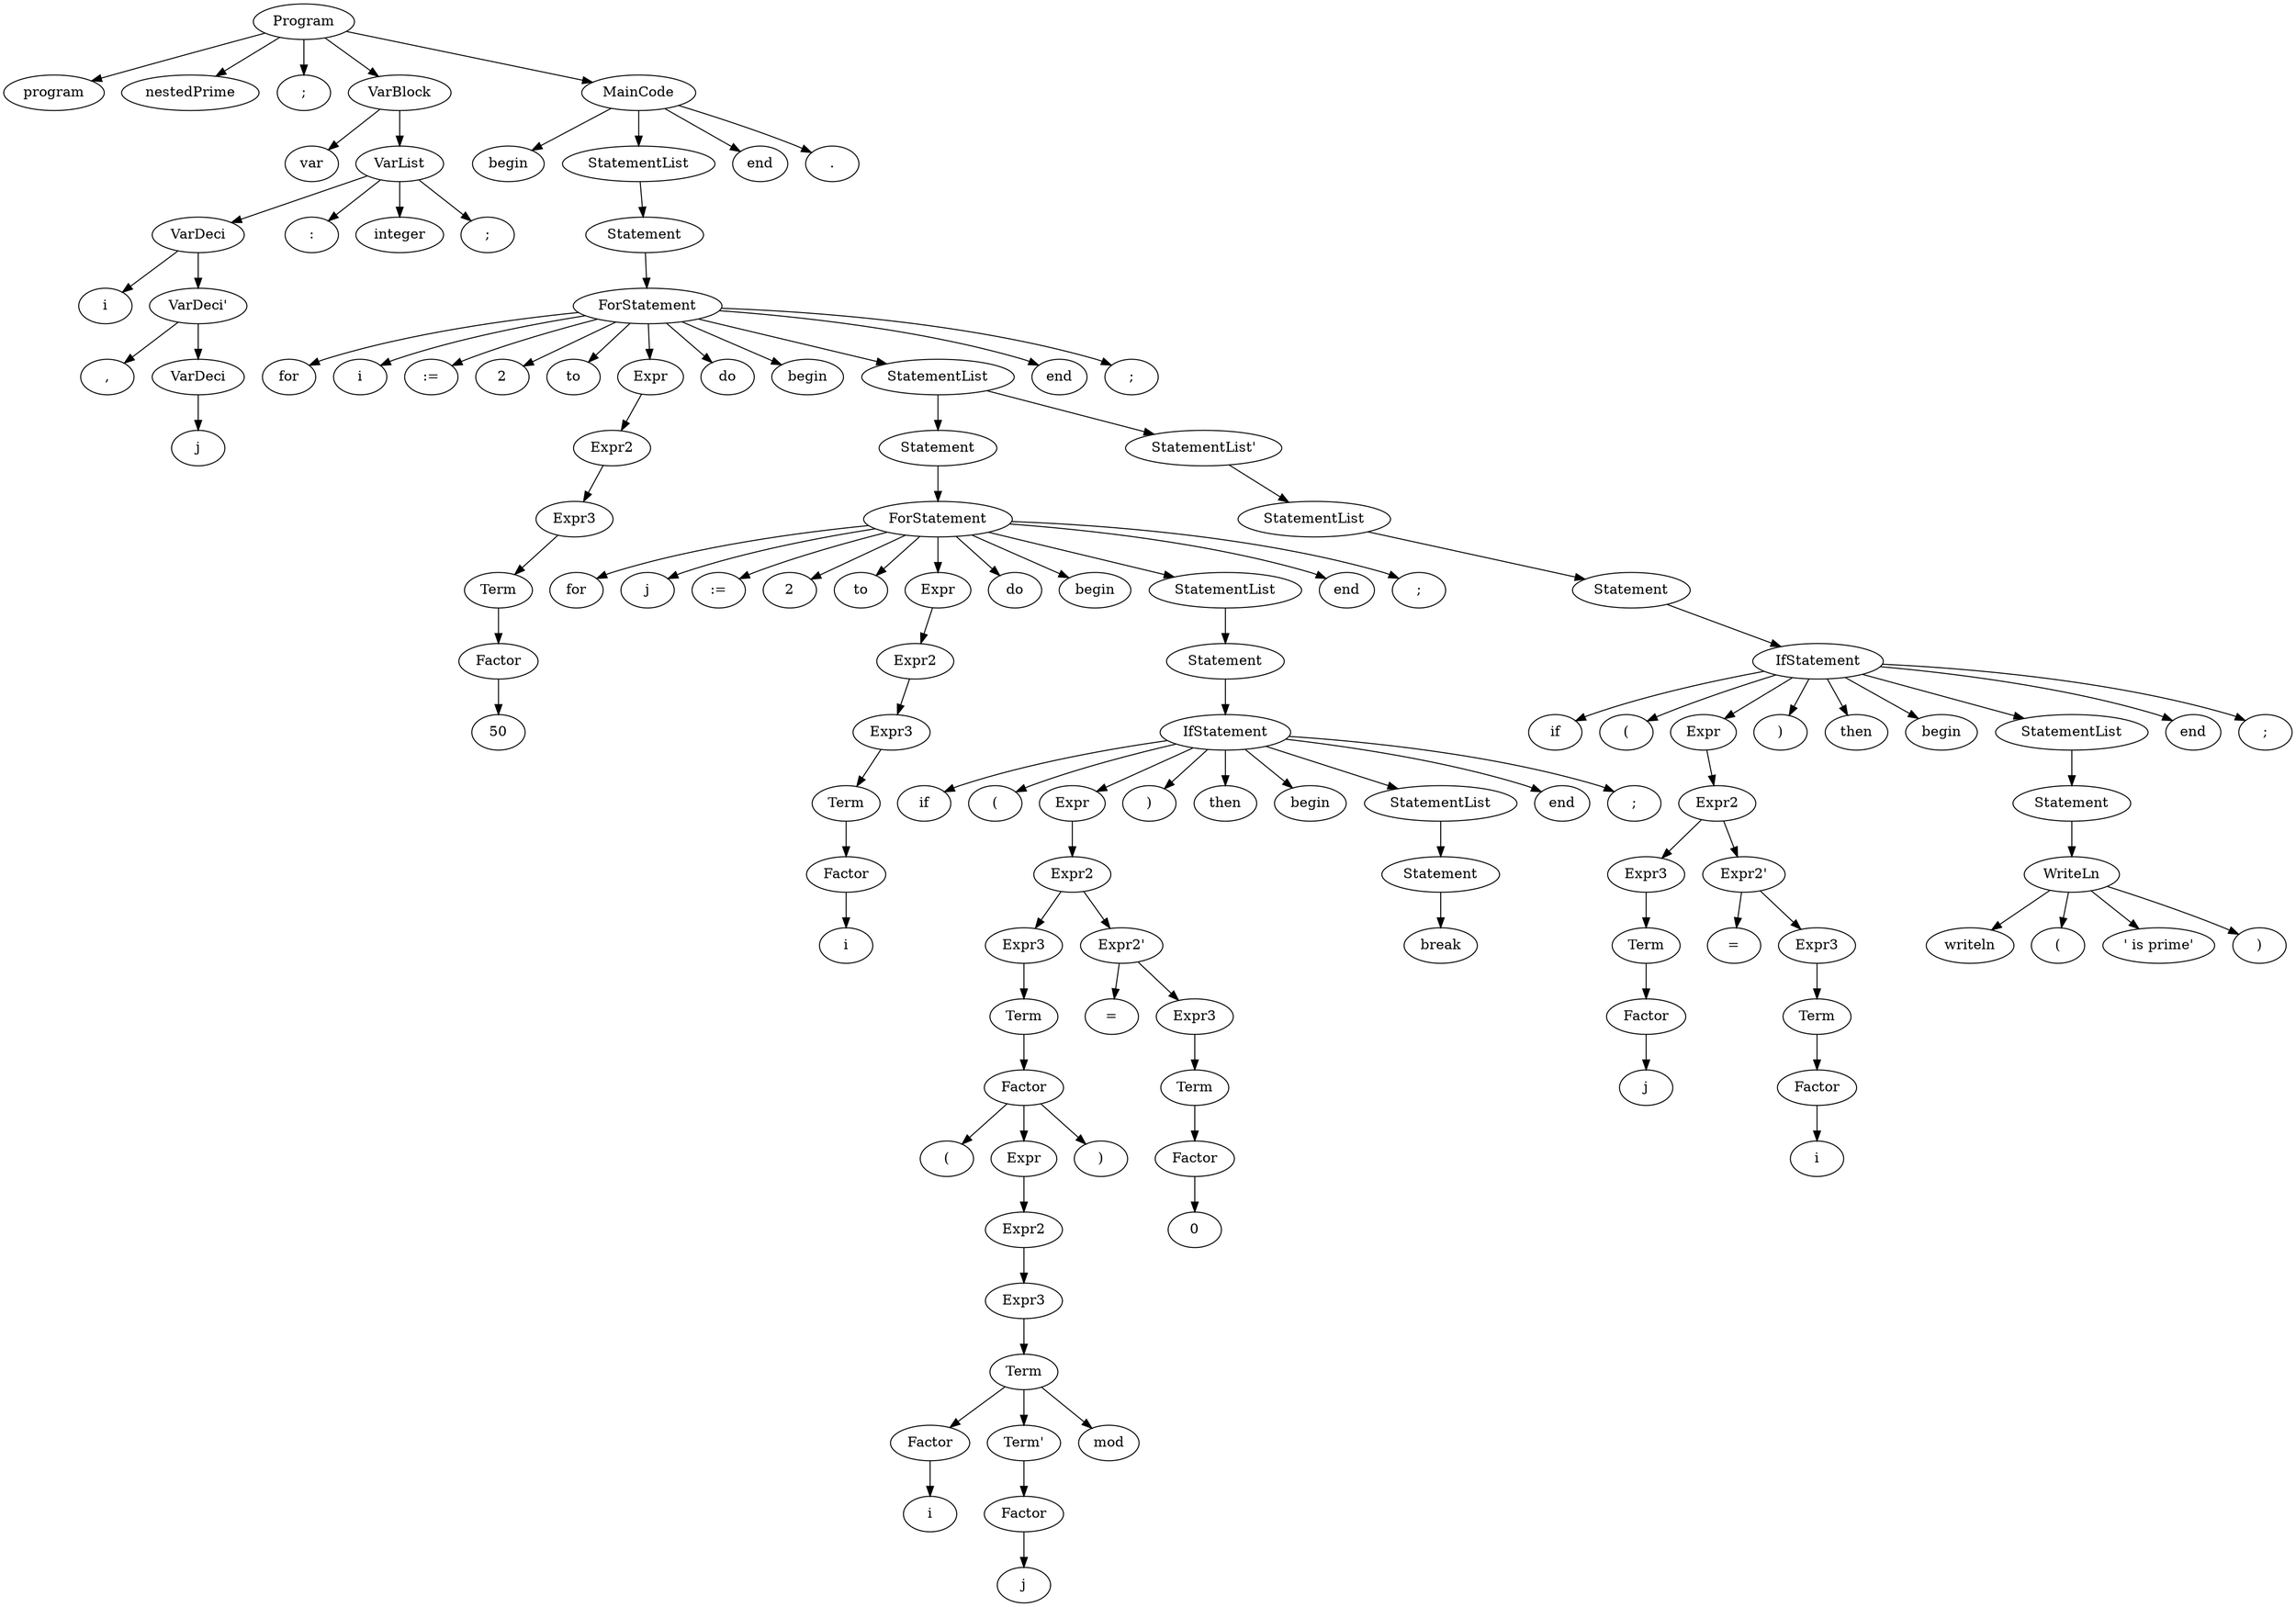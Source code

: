 digraph tree {
    "029fee45-2bf8-4015-9bec-a3e1f261e1d2" [label="Program"];
    "ad654ad9-5887-4383-8b40-84adfd88cf74" [label="program"];
    "20ee6e02-8edb-4541-85af-109ce7ee781a" [label="nestedPrime"];
    "61e89c68-4179-4cee-9ed6-88048e2165db" [label=";"];
    "ea2a4f4e-c978-48c9-a851-aca3e4189043" [label="VarBlock"];
    "6858449e-b9be-4859-ac60-261f7585b436" [label="var"];
    "44f39213-fb6d-46cf-8937-0d817d59ba5a" [label="VarList"];
    "43eb1b5f-9569-49b8-807e-0fdf9b54d37e" [label="VarDeci"];
    "2652ad1c-80bc-4b78-a18f-0cec09dbd0a9" [label="i"];
    "da0fa0ea-67b1-40b0-b6e2-0825800ab5e3" [label="VarDeci'"];
    "947dff59-fe74-469e-a04d-885cf23b7646" [label=","];
    "abfc2f90-064f-43cc-b988-e8177f3172b7" [label="VarDeci"];
    "4f4b0a9a-2c9b-4fca-aee1-2e9451fdc51a" [label="j"];
    "421d2a28-3e94-46d3-8427-80ae489839ed" [label=":"];
    "1a1beed5-fd6d-4c15-936f-132f6c98eccc" [label="integer"];
    "bf78e080-ed43-4d05-b9e4-67635b1a5189" [label=";"];
    "5400e154-b3b9-4026-a4e2-e3aa265f6c42" [label="MainCode"];
    "2db49289-3ea3-4e2c-957f-11ad06536203" [label="begin"];
    "b5300098-bfdb-41ad-aa4f-90ebf3064053" [label="StatementList"];
    "ed7d62e1-ea65-43fa-8818-e4089b18fc1a" [label="Statement"];
    "46f2558e-94b4-4d49-9b8b-4b10219b8c6c" [label="ForStatement"];
    "36261cf3-9941-4b7d-a855-4c914af3c56d" [label="for"];
    "5d79ef98-0af9-45c9-9592-a8cf6ff655e3" [label="i"];
    "17631658-7940-488d-8dae-733eb43bd117" [label=":="];
    "174176c5-3ed4-4c68-943c-66a5fbd587ec" [label="2"];
    "9c929e6f-7612-438f-a400-8405f8301397" [label="to"];
    "76991677-4857-4ad8-ad7d-4f95eef10462" [label="Expr"];
    "2b8ccaf2-34b5-4af0-a943-089e3bc6be58" [label="Expr2"];
    "e7820868-2bff-41bb-9d35-87eae3a57c6d" [label="Expr3"];
    "2550d5c0-d62e-419e-9122-2c4b4df3e63e" [label="Term"];
    "667d31fa-3010-4772-ac98-8ae533468bda" [label="Factor"];
    "c5b81d24-d9d2-4b3e-92b4-7f9292857390" [label="50"];
    "e798e0e9-800f-49dd-8208-d1a40125a9f5" [label="do"];
    "f66aadd4-f934-41ea-acbd-93ce51ecc89a" [label="begin"];
    "0e71a9c1-40e8-4448-af47-f663a5b1142d" [label="StatementList"];
    "ce48ad79-d386-4ef6-a6b4-07c390fa146f" [label="Statement"];
    "f9a6625f-eeba-4001-bd08-fee8d4c978c8" [label="ForStatement"];
    "fb75ce04-ae5e-4853-b663-5a6ec7520790" [label="for"];
    "6afc1670-b223-4e91-a27c-02eba19c1fcb" [label="j"];
    "134100af-8f4e-4bef-b95a-239daeed84cc" [label=":="];
    "e009096d-a805-4b4b-b360-125ca7a01fe4" [label="2"];
    "ed3d5a4f-c50e-4952-a7e8-021ca2fc8363" [label="to"];
    "2e2ec70a-d009-447e-884b-47ce0c17dccd" [label="Expr"];
    "37cffd3e-6258-4f1c-a716-8fc2897dbee4" [label="Expr2"];
    "923aac2e-30a0-4aeb-a9cb-96247ae4246f" [label="Expr3"];
    "8c690bf1-8483-465b-bdbd-dc1aefc43b01" [label="Term"];
    "553aa029-74f1-47e0-b6fa-20844f9ea141" [label="Factor"];
    "1a7401f7-4fc9-4ecc-b95c-887bc567f32d" [label="i"];
    "2159a677-dfaa-4d7e-a54a-3ef156c649b1" [label="do"];
    "b897adfc-1e7e-4fc4-957a-0da57e59b9f1" [label="begin"];
    "3b2574e9-31b1-4fb3-b2ca-9a8a86bd79bc" [label="StatementList"];
    "69b52b73-24aa-47e1-b871-52caaf808c2b" [label="Statement"];
    "cd402df2-456e-46e7-9eee-36e3bafe30c9" [label="IfStatement"];
    "9b478c7f-63c7-4ddd-9eda-ddcbcfe29ef3" [label="if"];
    "ecc93bd6-8419-4222-8a02-a331c8e5b55c" [label="("];
    "00243111-1443-4bc2-aa3d-00b8c2aa2ff5" [label="Expr"];
    "2e5813d0-6e6a-4854-92a8-1b6802f9ed31" [label="Expr2"];
    "41862882-2bba-4707-97ca-d33bbeb8965c" [label="Expr3"];
    "7c75ad0d-b767-4db9-8102-f4b81827ff50" [label="Term"];
    "11a819d6-faa9-4f3e-8006-610a105ef76e" [label="Factor"];
    "cc967be3-ebed-4622-ae1c-a599ae63f91a" [label="("];
    "9b3524dc-dbd4-4a0e-b620-5f1f7f37dd3f" [label="Expr"];
    "ab23db48-79de-4999-b4cc-fcd0b1943530" [label="Expr2"];
    "7f6e4249-6bf4-4fee-8ffc-13026dbf6c7f" [label="Expr3"];
    "9af7cc06-32f8-4471-af6e-24d5d600f6cb" [label="Term"];
    "9ec6193d-8955-4797-91dc-752ffaafeeec" [label="Factor"];
    "b5aeb9a7-a509-4d84-a74e-367443c97479" [label="i"];
    "f0513962-7e90-468d-90f6-0a558fd7ef23" [label="Term'"];
    "88e3e852-5776-4c37-9ca0-ddf8c2c60b1a" [label="Factor"];
    "320447f3-1c53-4645-90a1-495db7544dd5" [label="j"];
    "505c5c37-f033-4dd0-9987-ab0468896c0a" [label="mod"];
    "108a638e-d44b-4907-b8b1-db55b45e40fa" [label=")"];
    "adc332dd-b3af-4baf-8fb4-368262288b45" [label="Expr2'"];
    "e6ed1c11-64c3-4ca2-95de-2d52dd583b9d" [label="="];
    "0a95a9d7-8a10-4e62-aacf-30403fc4c81a" [label="Expr3"];
    "35b62fe9-4e2d-401c-9100-7d37d81d7a13" [label="Term"];
    "faf909d5-c9db-4679-a2a0-1787e9d77b0f" [label="Factor"];
    "f0305c54-bb2e-4d6f-83b1-27985adc9211" [label="0"];
    "e50c7227-7fd2-425e-b48f-d7e9ccb25cbc" [label=")"];
    "2d32dbcf-f739-4229-ad67-2a15d86ba9b4" [label="then"];
    "8fea881e-408e-472b-a232-bfd48f014ef8" [label="begin"];
    "15ee20f8-c0b1-4567-808c-de8e2a1a9f7e" [label="StatementList"];
    "96c67af8-f3cb-4d03-b68a-8f51114405ff" [label="Statement"];
    "3b3d4675-27f3-4d34-adfa-a433e0e45178" [label="break"];
    "3dfac187-6687-493a-ba35-c0969e28e264" [label="end"];
    "e063b782-6a89-4a33-a5eb-a5a84f7a218b" [label=";"];
    "ac76c96c-0080-4c01-ae11-5c785e37b6af" [label="end"];
    "2bc7d312-ddde-440c-b6d6-c83219dfb6c7" [label=";"];
    "e1c5aaef-8dfd-4b60-bcd7-ba60dc35b125" [label="StatementList'"];
    "fff15e4a-93dd-4073-afa1-08b796a28690" [label="StatementList"];
    "24dce326-384a-497e-ae78-6dc5a6dd2f09" [label="Statement"];
    "982d9a19-abca-49ef-aa6d-8170f4237db0" [label="IfStatement"];
    "a9dfefc9-347c-4694-8350-4e0ee4bffa4d" [label="if"];
    "e5e22458-bde3-4430-b919-8b22014f939f" [label="("];
    "db11754d-79ee-45bf-a4a0-880660162937" [label="Expr"];
    "5123f03a-2e9d-41a7-88e0-3e1ac8b9d7b3" [label="Expr2"];
    "b9aa24e6-15d6-4bb6-b2c3-7dcf75cd9a35" [label="Expr3"];
    "1dadfcf9-8e39-4e7e-83c3-1026e3594c5c" [label="Term"];
    "b89a1e58-b3c5-4629-8675-7817d4aaf9ae" [label="Factor"];
    "e57a05a3-b509-4a6d-9a7c-558d63c1f6f4" [label="j"];
    "63c1de0c-6502-4732-9034-a14e46cfd1b4" [label="Expr2'"];
    "f12e265a-9c32-4629-9d0e-f49372e2bf8e" [label="="];
    "f77404c9-7753-49ce-9cd4-bc2e3925bb8a" [label="Expr3"];
    "6e87ba13-81aa-4e79-aa8d-be5ce72b69dd" [label="Term"];
    "fa2343c7-4a53-436d-a288-2828b26e2053" [label="Factor"];
    "141cc61c-4a58-44ce-9c68-b69fd9f28873" [label="i"];
    "a50dacdc-2243-4b30-8015-93a7740b7206" [label=")"];
    "7aa109b5-d62f-423f-ae83-305eacad209b" [label="then"];
    "42f40266-f538-4db1-b9bc-9e4162c79449" [label="begin"];
    "0486b6c7-a379-4fc8-a10d-1698fd02521f" [label="StatementList"];
    "382c597e-f213-49a2-a4c6-dce2ba4d10f5" [label="Statement"];
    "3d540dd8-b1ea-4b4f-b7f0-66ff8983b959" [label="WriteLn"];
    "0b399a2a-7213-4cd2-9211-1f7a8e22fc37" [label="writeln"];
    "c5ea7b55-4751-47ba-a1c4-5282317ec521" [label="("];
    "37f49174-f9d1-4dae-bc8f-768baf679fe9" [label="' is prime'"];
    "5ed71be8-cb65-4752-851c-a2209f820c8f" [label=")"];
    "6cb9d3a0-b037-4aee-9c4e-c6c4cc5a0eda" [label="end"];
    "c52bd41a-08bb-4d22-8e8a-d4a1075e0e6f" [label=";"];
    "defe299a-6d56-412d-819b-e7af2f6e9590" [label="end"];
    "9c5a4c82-e4d7-4c74-b1e3-4c703baf85bb" [label=";"];
    "e1b3901b-00bd-4db3-886f-f56b98443ace" [label="end"];
    "3775c354-1c16-4bd9-b211-71509b8c61a8" [label="."];
    "029fee45-2bf8-4015-9bec-a3e1f261e1d2" -> "ad654ad9-5887-4383-8b40-84adfd88cf74";
    "029fee45-2bf8-4015-9bec-a3e1f261e1d2" -> "20ee6e02-8edb-4541-85af-109ce7ee781a";
    "029fee45-2bf8-4015-9bec-a3e1f261e1d2" -> "61e89c68-4179-4cee-9ed6-88048e2165db";
    "029fee45-2bf8-4015-9bec-a3e1f261e1d2" -> "ea2a4f4e-c978-48c9-a851-aca3e4189043";
    "029fee45-2bf8-4015-9bec-a3e1f261e1d2" -> "5400e154-b3b9-4026-a4e2-e3aa265f6c42";
    "ea2a4f4e-c978-48c9-a851-aca3e4189043" -> "6858449e-b9be-4859-ac60-261f7585b436";
    "ea2a4f4e-c978-48c9-a851-aca3e4189043" -> "44f39213-fb6d-46cf-8937-0d817d59ba5a";
    "44f39213-fb6d-46cf-8937-0d817d59ba5a" -> "43eb1b5f-9569-49b8-807e-0fdf9b54d37e";
    "44f39213-fb6d-46cf-8937-0d817d59ba5a" -> "421d2a28-3e94-46d3-8427-80ae489839ed";
    "44f39213-fb6d-46cf-8937-0d817d59ba5a" -> "1a1beed5-fd6d-4c15-936f-132f6c98eccc";
    "44f39213-fb6d-46cf-8937-0d817d59ba5a" -> "bf78e080-ed43-4d05-b9e4-67635b1a5189";
    "43eb1b5f-9569-49b8-807e-0fdf9b54d37e" -> "2652ad1c-80bc-4b78-a18f-0cec09dbd0a9";
    "43eb1b5f-9569-49b8-807e-0fdf9b54d37e" -> "da0fa0ea-67b1-40b0-b6e2-0825800ab5e3";
    "da0fa0ea-67b1-40b0-b6e2-0825800ab5e3" -> "947dff59-fe74-469e-a04d-885cf23b7646";
    "da0fa0ea-67b1-40b0-b6e2-0825800ab5e3" -> "abfc2f90-064f-43cc-b988-e8177f3172b7";
    "abfc2f90-064f-43cc-b988-e8177f3172b7" -> "4f4b0a9a-2c9b-4fca-aee1-2e9451fdc51a";
    "5400e154-b3b9-4026-a4e2-e3aa265f6c42" -> "2db49289-3ea3-4e2c-957f-11ad06536203";
    "5400e154-b3b9-4026-a4e2-e3aa265f6c42" -> "b5300098-bfdb-41ad-aa4f-90ebf3064053";
    "5400e154-b3b9-4026-a4e2-e3aa265f6c42" -> "e1b3901b-00bd-4db3-886f-f56b98443ace";
    "5400e154-b3b9-4026-a4e2-e3aa265f6c42" -> "3775c354-1c16-4bd9-b211-71509b8c61a8";
    "b5300098-bfdb-41ad-aa4f-90ebf3064053" -> "ed7d62e1-ea65-43fa-8818-e4089b18fc1a";
    "ed7d62e1-ea65-43fa-8818-e4089b18fc1a" -> "46f2558e-94b4-4d49-9b8b-4b10219b8c6c";
    "46f2558e-94b4-4d49-9b8b-4b10219b8c6c" -> "36261cf3-9941-4b7d-a855-4c914af3c56d";
    "46f2558e-94b4-4d49-9b8b-4b10219b8c6c" -> "5d79ef98-0af9-45c9-9592-a8cf6ff655e3";
    "46f2558e-94b4-4d49-9b8b-4b10219b8c6c" -> "17631658-7940-488d-8dae-733eb43bd117";
    "46f2558e-94b4-4d49-9b8b-4b10219b8c6c" -> "174176c5-3ed4-4c68-943c-66a5fbd587ec";
    "46f2558e-94b4-4d49-9b8b-4b10219b8c6c" -> "9c929e6f-7612-438f-a400-8405f8301397";
    "46f2558e-94b4-4d49-9b8b-4b10219b8c6c" -> "76991677-4857-4ad8-ad7d-4f95eef10462";
    "46f2558e-94b4-4d49-9b8b-4b10219b8c6c" -> "e798e0e9-800f-49dd-8208-d1a40125a9f5";
    "46f2558e-94b4-4d49-9b8b-4b10219b8c6c" -> "f66aadd4-f934-41ea-acbd-93ce51ecc89a";
    "46f2558e-94b4-4d49-9b8b-4b10219b8c6c" -> "0e71a9c1-40e8-4448-af47-f663a5b1142d";
    "46f2558e-94b4-4d49-9b8b-4b10219b8c6c" -> "defe299a-6d56-412d-819b-e7af2f6e9590";
    "46f2558e-94b4-4d49-9b8b-4b10219b8c6c" -> "9c5a4c82-e4d7-4c74-b1e3-4c703baf85bb";
    "76991677-4857-4ad8-ad7d-4f95eef10462" -> "2b8ccaf2-34b5-4af0-a943-089e3bc6be58";
    "2b8ccaf2-34b5-4af0-a943-089e3bc6be58" -> "e7820868-2bff-41bb-9d35-87eae3a57c6d";
    "e7820868-2bff-41bb-9d35-87eae3a57c6d" -> "2550d5c0-d62e-419e-9122-2c4b4df3e63e";
    "2550d5c0-d62e-419e-9122-2c4b4df3e63e" -> "667d31fa-3010-4772-ac98-8ae533468bda";
    "667d31fa-3010-4772-ac98-8ae533468bda" -> "c5b81d24-d9d2-4b3e-92b4-7f9292857390";
    "0e71a9c1-40e8-4448-af47-f663a5b1142d" -> "ce48ad79-d386-4ef6-a6b4-07c390fa146f";
    "0e71a9c1-40e8-4448-af47-f663a5b1142d" -> "e1c5aaef-8dfd-4b60-bcd7-ba60dc35b125";
    "ce48ad79-d386-4ef6-a6b4-07c390fa146f" -> "f9a6625f-eeba-4001-bd08-fee8d4c978c8";
    "f9a6625f-eeba-4001-bd08-fee8d4c978c8" -> "fb75ce04-ae5e-4853-b663-5a6ec7520790";
    "f9a6625f-eeba-4001-bd08-fee8d4c978c8" -> "6afc1670-b223-4e91-a27c-02eba19c1fcb";
    "f9a6625f-eeba-4001-bd08-fee8d4c978c8" -> "134100af-8f4e-4bef-b95a-239daeed84cc";
    "f9a6625f-eeba-4001-bd08-fee8d4c978c8" -> "e009096d-a805-4b4b-b360-125ca7a01fe4";
    "f9a6625f-eeba-4001-bd08-fee8d4c978c8" -> "ed3d5a4f-c50e-4952-a7e8-021ca2fc8363";
    "f9a6625f-eeba-4001-bd08-fee8d4c978c8" -> "2e2ec70a-d009-447e-884b-47ce0c17dccd";
    "f9a6625f-eeba-4001-bd08-fee8d4c978c8" -> "2159a677-dfaa-4d7e-a54a-3ef156c649b1";
    "f9a6625f-eeba-4001-bd08-fee8d4c978c8" -> "b897adfc-1e7e-4fc4-957a-0da57e59b9f1";
    "f9a6625f-eeba-4001-bd08-fee8d4c978c8" -> "3b2574e9-31b1-4fb3-b2ca-9a8a86bd79bc";
    "f9a6625f-eeba-4001-bd08-fee8d4c978c8" -> "ac76c96c-0080-4c01-ae11-5c785e37b6af";
    "f9a6625f-eeba-4001-bd08-fee8d4c978c8" -> "2bc7d312-ddde-440c-b6d6-c83219dfb6c7";
    "2e2ec70a-d009-447e-884b-47ce0c17dccd" -> "37cffd3e-6258-4f1c-a716-8fc2897dbee4";
    "37cffd3e-6258-4f1c-a716-8fc2897dbee4" -> "923aac2e-30a0-4aeb-a9cb-96247ae4246f";
    "923aac2e-30a0-4aeb-a9cb-96247ae4246f" -> "8c690bf1-8483-465b-bdbd-dc1aefc43b01";
    "8c690bf1-8483-465b-bdbd-dc1aefc43b01" -> "553aa029-74f1-47e0-b6fa-20844f9ea141";
    "553aa029-74f1-47e0-b6fa-20844f9ea141" -> "1a7401f7-4fc9-4ecc-b95c-887bc567f32d";
    "3b2574e9-31b1-4fb3-b2ca-9a8a86bd79bc" -> "69b52b73-24aa-47e1-b871-52caaf808c2b";
    "69b52b73-24aa-47e1-b871-52caaf808c2b" -> "cd402df2-456e-46e7-9eee-36e3bafe30c9";
    "cd402df2-456e-46e7-9eee-36e3bafe30c9" -> "9b478c7f-63c7-4ddd-9eda-ddcbcfe29ef3";
    "cd402df2-456e-46e7-9eee-36e3bafe30c9" -> "ecc93bd6-8419-4222-8a02-a331c8e5b55c";
    "cd402df2-456e-46e7-9eee-36e3bafe30c9" -> "00243111-1443-4bc2-aa3d-00b8c2aa2ff5";
    "cd402df2-456e-46e7-9eee-36e3bafe30c9" -> "e50c7227-7fd2-425e-b48f-d7e9ccb25cbc";
    "cd402df2-456e-46e7-9eee-36e3bafe30c9" -> "2d32dbcf-f739-4229-ad67-2a15d86ba9b4";
    "cd402df2-456e-46e7-9eee-36e3bafe30c9" -> "8fea881e-408e-472b-a232-bfd48f014ef8";
    "cd402df2-456e-46e7-9eee-36e3bafe30c9" -> "15ee20f8-c0b1-4567-808c-de8e2a1a9f7e";
    "cd402df2-456e-46e7-9eee-36e3bafe30c9" -> "3dfac187-6687-493a-ba35-c0969e28e264";
    "cd402df2-456e-46e7-9eee-36e3bafe30c9" -> "e063b782-6a89-4a33-a5eb-a5a84f7a218b";
    "00243111-1443-4bc2-aa3d-00b8c2aa2ff5" -> "2e5813d0-6e6a-4854-92a8-1b6802f9ed31";
    "2e5813d0-6e6a-4854-92a8-1b6802f9ed31" -> "41862882-2bba-4707-97ca-d33bbeb8965c";
    "2e5813d0-6e6a-4854-92a8-1b6802f9ed31" -> "adc332dd-b3af-4baf-8fb4-368262288b45";
    "41862882-2bba-4707-97ca-d33bbeb8965c" -> "7c75ad0d-b767-4db9-8102-f4b81827ff50";
    "7c75ad0d-b767-4db9-8102-f4b81827ff50" -> "11a819d6-faa9-4f3e-8006-610a105ef76e";
    "11a819d6-faa9-4f3e-8006-610a105ef76e" -> "cc967be3-ebed-4622-ae1c-a599ae63f91a";
    "11a819d6-faa9-4f3e-8006-610a105ef76e" -> "9b3524dc-dbd4-4a0e-b620-5f1f7f37dd3f";
    "11a819d6-faa9-4f3e-8006-610a105ef76e" -> "108a638e-d44b-4907-b8b1-db55b45e40fa";
    "9b3524dc-dbd4-4a0e-b620-5f1f7f37dd3f" -> "ab23db48-79de-4999-b4cc-fcd0b1943530";
    "ab23db48-79de-4999-b4cc-fcd0b1943530" -> "7f6e4249-6bf4-4fee-8ffc-13026dbf6c7f";
    "7f6e4249-6bf4-4fee-8ffc-13026dbf6c7f" -> "9af7cc06-32f8-4471-af6e-24d5d600f6cb";
    "9af7cc06-32f8-4471-af6e-24d5d600f6cb" -> "9ec6193d-8955-4797-91dc-752ffaafeeec";
    "9af7cc06-32f8-4471-af6e-24d5d600f6cb" -> "f0513962-7e90-468d-90f6-0a558fd7ef23";
    "9af7cc06-32f8-4471-af6e-24d5d600f6cb" -> "505c5c37-f033-4dd0-9987-ab0468896c0a";
    "9ec6193d-8955-4797-91dc-752ffaafeeec" -> "b5aeb9a7-a509-4d84-a74e-367443c97479";
    "f0513962-7e90-468d-90f6-0a558fd7ef23" -> "88e3e852-5776-4c37-9ca0-ddf8c2c60b1a";
    "88e3e852-5776-4c37-9ca0-ddf8c2c60b1a" -> "320447f3-1c53-4645-90a1-495db7544dd5";
    "adc332dd-b3af-4baf-8fb4-368262288b45" -> "e6ed1c11-64c3-4ca2-95de-2d52dd583b9d";
    "adc332dd-b3af-4baf-8fb4-368262288b45" -> "0a95a9d7-8a10-4e62-aacf-30403fc4c81a";
    "0a95a9d7-8a10-4e62-aacf-30403fc4c81a" -> "35b62fe9-4e2d-401c-9100-7d37d81d7a13";
    "35b62fe9-4e2d-401c-9100-7d37d81d7a13" -> "faf909d5-c9db-4679-a2a0-1787e9d77b0f";
    "faf909d5-c9db-4679-a2a0-1787e9d77b0f" -> "f0305c54-bb2e-4d6f-83b1-27985adc9211";
    "15ee20f8-c0b1-4567-808c-de8e2a1a9f7e" -> "96c67af8-f3cb-4d03-b68a-8f51114405ff";
    "96c67af8-f3cb-4d03-b68a-8f51114405ff" -> "3b3d4675-27f3-4d34-adfa-a433e0e45178";
    "e1c5aaef-8dfd-4b60-bcd7-ba60dc35b125" -> "fff15e4a-93dd-4073-afa1-08b796a28690";
    "fff15e4a-93dd-4073-afa1-08b796a28690" -> "24dce326-384a-497e-ae78-6dc5a6dd2f09";
    "24dce326-384a-497e-ae78-6dc5a6dd2f09" -> "982d9a19-abca-49ef-aa6d-8170f4237db0";
    "982d9a19-abca-49ef-aa6d-8170f4237db0" -> "a9dfefc9-347c-4694-8350-4e0ee4bffa4d";
    "982d9a19-abca-49ef-aa6d-8170f4237db0" -> "e5e22458-bde3-4430-b919-8b22014f939f";
    "982d9a19-abca-49ef-aa6d-8170f4237db0" -> "db11754d-79ee-45bf-a4a0-880660162937";
    "982d9a19-abca-49ef-aa6d-8170f4237db0" -> "a50dacdc-2243-4b30-8015-93a7740b7206";
    "982d9a19-abca-49ef-aa6d-8170f4237db0" -> "7aa109b5-d62f-423f-ae83-305eacad209b";
    "982d9a19-abca-49ef-aa6d-8170f4237db0" -> "42f40266-f538-4db1-b9bc-9e4162c79449";
    "982d9a19-abca-49ef-aa6d-8170f4237db0" -> "0486b6c7-a379-4fc8-a10d-1698fd02521f";
    "982d9a19-abca-49ef-aa6d-8170f4237db0" -> "6cb9d3a0-b037-4aee-9c4e-c6c4cc5a0eda";
    "982d9a19-abca-49ef-aa6d-8170f4237db0" -> "c52bd41a-08bb-4d22-8e8a-d4a1075e0e6f";
    "db11754d-79ee-45bf-a4a0-880660162937" -> "5123f03a-2e9d-41a7-88e0-3e1ac8b9d7b3";
    "5123f03a-2e9d-41a7-88e0-3e1ac8b9d7b3" -> "b9aa24e6-15d6-4bb6-b2c3-7dcf75cd9a35";
    "5123f03a-2e9d-41a7-88e0-3e1ac8b9d7b3" -> "63c1de0c-6502-4732-9034-a14e46cfd1b4";
    "b9aa24e6-15d6-4bb6-b2c3-7dcf75cd9a35" -> "1dadfcf9-8e39-4e7e-83c3-1026e3594c5c";
    "1dadfcf9-8e39-4e7e-83c3-1026e3594c5c" -> "b89a1e58-b3c5-4629-8675-7817d4aaf9ae";
    "b89a1e58-b3c5-4629-8675-7817d4aaf9ae" -> "e57a05a3-b509-4a6d-9a7c-558d63c1f6f4";
    "63c1de0c-6502-4732-9034-a14e46cfd1b4" -> "f12e265a-9c32-4629-9d0e-f49372e2bf8e";
    "63c1de0c-6502-4732-9034-a14e46cfd1b4" -> "f77404c9-7753-49ce-9cd4-bc2e3925bb8a";
    "f77404c9-7753-49ce-9cd4-bc2e3925bb8a" -> "6e87ba13-81aa-4e79-aa8d-be5ce72b69dd";
    "6e87ba13-81aa-4e79-aa8d-be5ce72b69dd" -> "fa2343c7-4a53-436d-a288-2828b26e2053";
    "fa2343c7-4a53-436d-a288-2828b26e2053" -> "141cc61c-4a58-44ce-9c68-b69fd9f28873";
    "0486b6c7-a379-4fc8-a10d-1698fd02521f" -> "382c597e-f213-49a2-a4c6-dce2ba4d10f5";
    "382c597e-f213-49a2-a4c6-dce2ba4d10f5" -> "3d540dd8-b1ea-4b4f-b7f0-66ff8983b959";
    "3d540dd8-b1ea-4b4f-b7f0-66ff8983b959" -> "0b399a2a-7213-4cd2-9211-1f7a8e22fc37";
    "3d540dd8-b1ea-4b4f-b7f0-66ff8983b959" -> "c5ea7b55-4751-47ba-a1c4-5282317ec521";
    "3d540dd8-b1ea-4b4f-b7f0-66ff8983b959" -> "37f49174-f9d1-4dae-bc8f-768baf679fe9";
    "3d540dd8-b1ea-4b4f-b7f0-66ff8983b959" -> "5ed71be8-cb65-4752-851c-a2209f820c8f";
}
